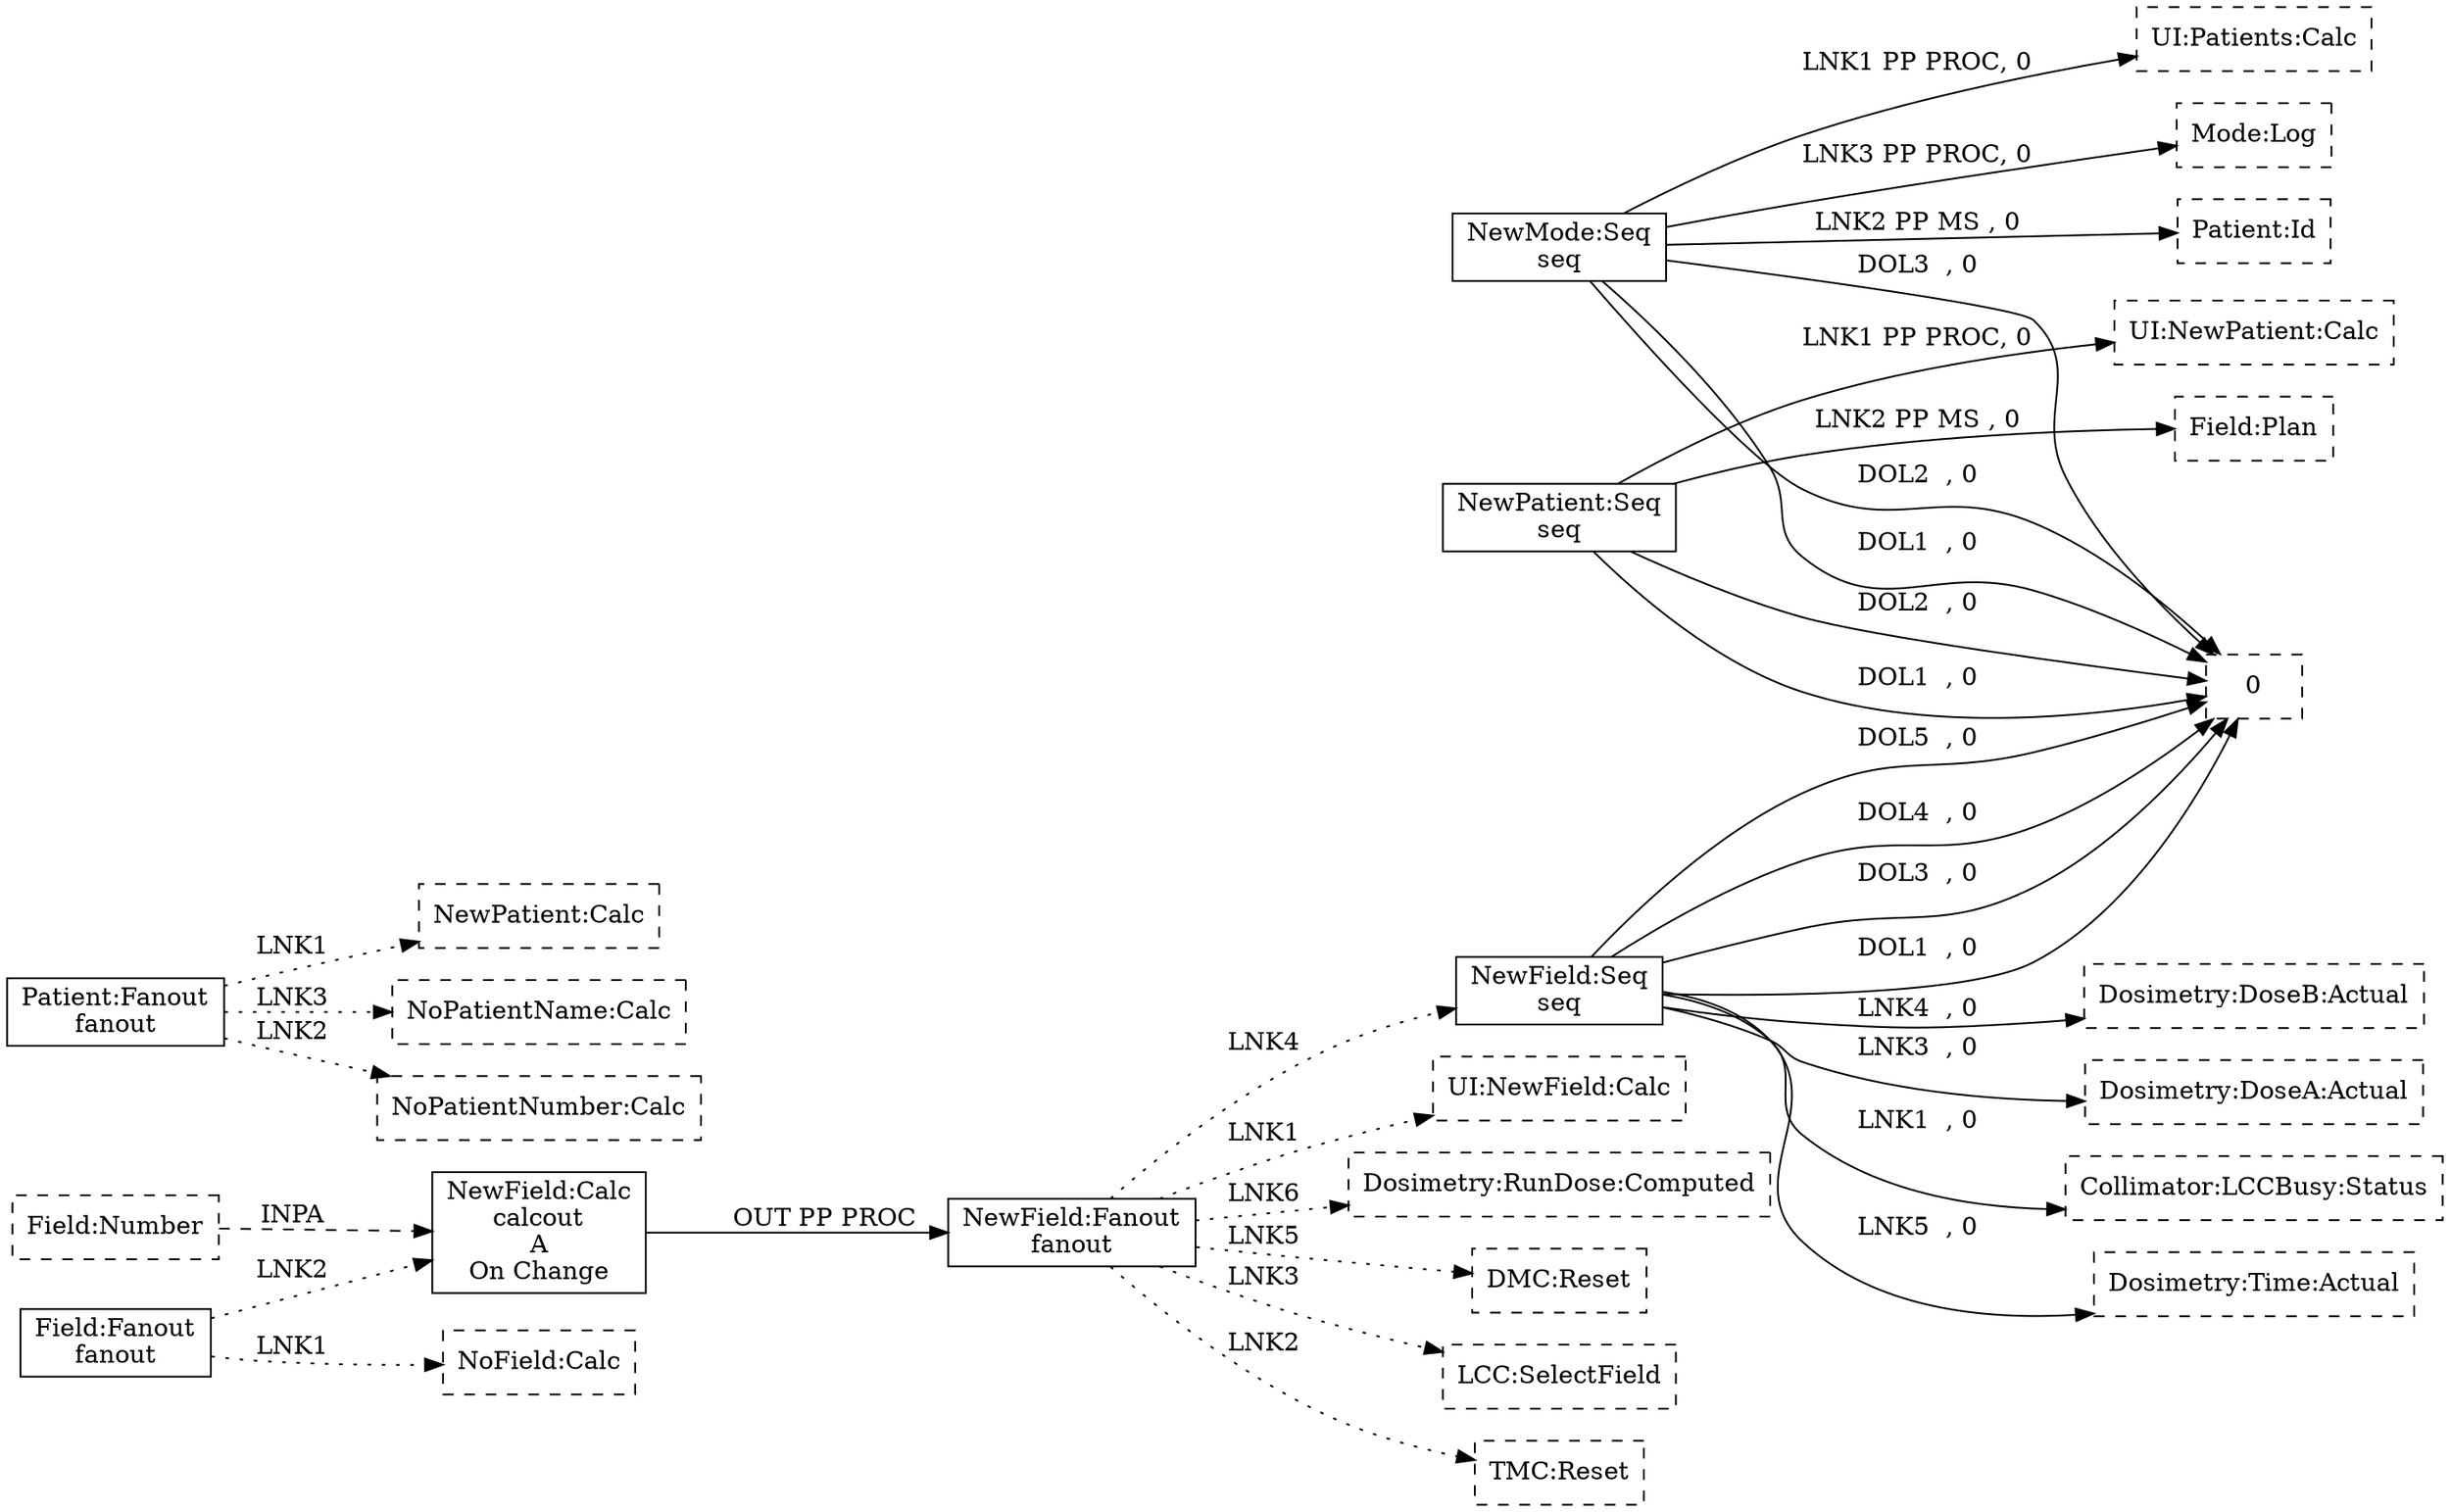 digraph session {
  rankdir=LR;

  "NewMode:Seq" [ shape=box, label="NewMode:Seq\nseq" ]
  "NewMode:Seq" -> "UI:Patients:Calc" [ label="LNK1 PP PROC, 0", style="solid" ]
  "NewMode:Seq" -> "Mode:Log" [ label="LNK3 PP PROC, 0", style="solid" ]
  "NewMode:Seq" -> "Patient:Id" [ label="LNK2 PP MS , 0", style="solid" ]
  "NewMode:Seq" -> "0" [ label="DOL3  , 0", style="solid" ]
  "NewMode:Seq" -> "0" [ label="DOL2  , 0", style="solid" ]
  "NewMode:Seq" -> "0" [ label="DOL1  , 0", style="solid" ]
  "NewPatient:Seq" [ shape=box, label="NewPatient:Seq\nseq" ]
  "NewPatient:Seq" -> "UI:NewPatient:Calc" [ label="LNK1 PP PROC, 0", style="solid" ]
  "NewPatient:Seq" -> "Field:Plan" [ label="LNK2 PP MS , 0", style="solid" ]
  "NewPatient:Seq" -> "0" [ label="DOL2  , 0", style="solid" ]
  "NewPatient:Seq" -> "0" [ label="DOL1  , 0", style="solid" ]
  "NewField:Calc" [ shape=box, label="NewField:Calc\ncalcout\nA\nOn Change" ]
  "Field:Number" -> "NewField:Calc" [ label="INPA  ", style="dashed" ]
  "NewField:Calc" -> "NewField:Fanout" [ label="OUT PP PROC", style="solid" ]
  "NewField:Fanout" [ shape=box, label="NewField:Fanout\nfanout" ]
  "NewField:Fanout" -> "UI:NewField:Calc" [ label="LNK1  ", style="dotted" ]
  "NewField:Fanout" -> "Dosimetry:RunDose:Computed" [ label="LNK6  ", style="dotted" ]
  "NewField:Fanout" -> "DMC:Reset" [ label="LNK5  ", style="dotted" ]
  "NewField:Fanout" -> "NewField:Seq" [ label="LNK4  ", style="dotted" ]
  "NewField:Fanout" -> "LCC:SelectField" [ label="LNK3  ", style="dotted" ]
  "NewField:Fanout" -> "TMC:Reset" [ label="LNK2  ", style="dotted" ]
  "NewField:Seq" [ shape=box, label="NewField:Seq\nseq" ]
  "NewField:Seq" -> "Collimator:LCCBusy:Status" [ label="LNK1  , 0", style="solid" ]
  "NewField:Seq" -> "Dosimetry:Time:Actual" [ label="LNK5  , 0", style="solid" ]
  "NewField:Seq" -> "Dosimetry:DoseB:Actual" [ label="LNK4  , 0", style="solid" ]
  "NewField:Seq" -> "Dosimetry:DoseA:Actual" [ label="LNK3  , 0", style="solid" ]
  "NewField:Seq" -> "0" [ label="DOL3  , 0", style="solid" ]
  "NewField:Seq" -> "0" [ label="DOL1  , 0", style="solid" ]
  "NewField:Seq" -> "0" [ label="DOL5  , 0", style="solid" ]
  "NewField:Seq" -> "0" [ label="DOL4  , 0", style="solid" ]
  "Field:Fanout" [ shape=box, label="Field:Fanout\nfanout" ]
  "Field:Fanout" -> "NoField:Calc" [ label="LNK1  ", style="dotted" ]
  "Field:Fanout" -> "NewField:Calc" [ label="LNK2  ", style="dotted" ]
  "Patient:Fanout" [ shape=box, label="Patient:Fanout\nfanout" ]
  "Patient:Fanout" -> "NewPatient:Calc" [ label="LNK1  ", style="dotted" ]
  "Patient:Fanout" -> "NoPatientName:Calc" [ label="LNK3  ", style="dotted" ]
  "Patient:Fanout" -> "NoPatientNumber:Calc" [ label="LNK2  ", style="dotted" ]
  "Collimator:LCCBusy:Status" [ shape=box, style=dashed ]
  "TMC:Reset" [ shape=box, style=dashed ]
  "UI:Patients:Calc" [ shape=box, style=dashed ]
  "NoField:Calc" [ shape=box, style=dashed ]
  "NewPatient:Calc" [ shape=box, style=dashed ]
  "Mode:Log" [ shape=box, style=dashed ]
  "Dosimetry:RunDose:Computed" [ shape=box, style=dashed ]
  "Field:Number" [ shape=box, style=dashed ]
  "Field:Plan" [ shape=box, style=dashed ]
  "Dosimetry:DoseA:Actual" [ shape=box, style=dashed ]
  "Dosimetry:Time:Actual" [ shape=box, style=dashed ]
  "UI:NewPatient:Calc" [ shape=box, style=dashed ]
  "0" [ shape=box, style=dashed ]
  "DMC:Reset" [ shape=box, style=dashed ]
  "Dosimetry:DoseB:Actual" [ shape=box, style=dashed ]
  "UI:NewField:Calc" [ shape=box, style=dashed ]
  "NoPatientNumber:Calc" [ shape=box, style=dashed ]
  "LCC:SelectField" [ shape=box, style=dashed ]
  "NoPatientName:Calc" [ shape=box, style=dashed ]
  "Patient:Id" [ shape=box, style=dashed ]

}
